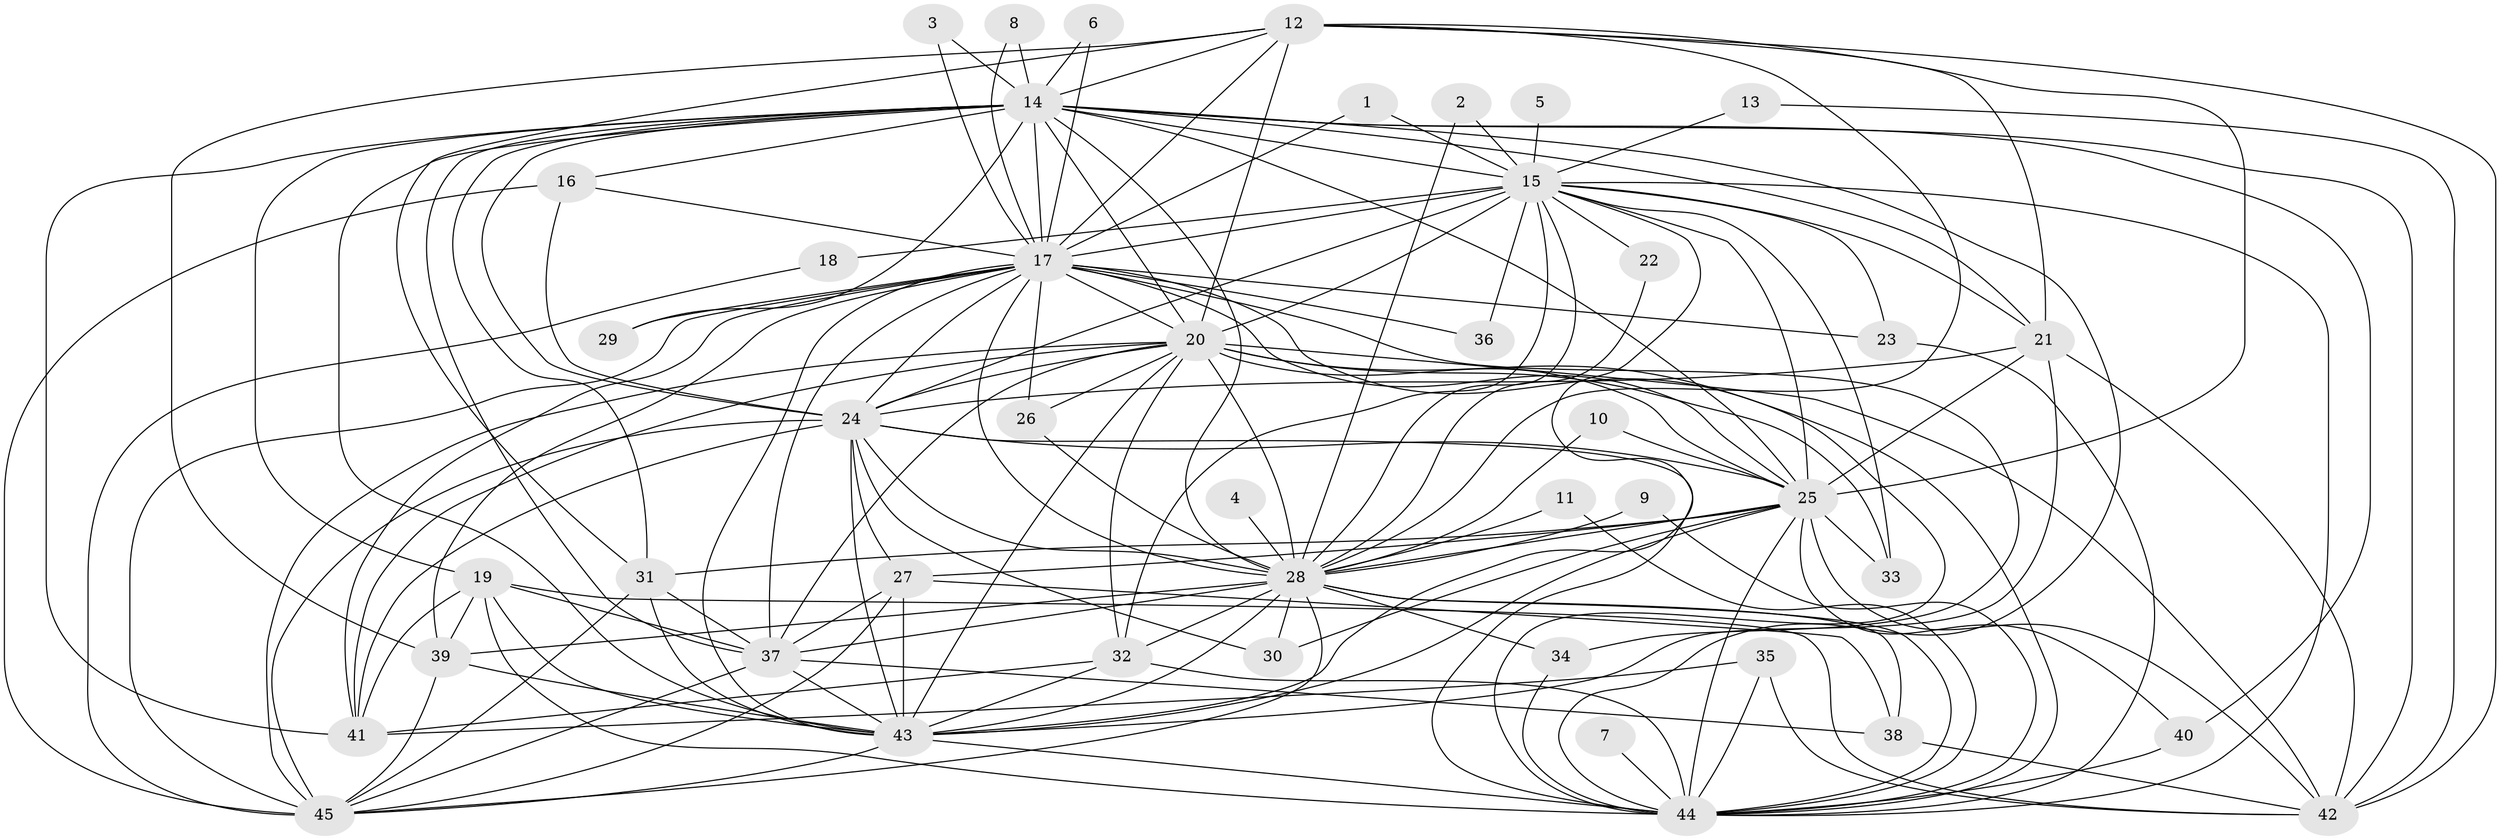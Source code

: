 // original degree distribution, {27: 0.02054794520547945, 34: 0.00684931506849315, 22: 0.00684931506849315, 21: 0.00684931506849315, 23: 0.02054794520547945, 32: 0.00684931506849315, 2: 0.6301369863013698, 4: 0.0547945205479452, 3: 0.136986301369863, 9: 0.0136986301369863, 10: 0.00684931506849315, 5: 0.0547945205479452, 7: 0.00684931506849315, 6: 0.0273972602739726}
// Generated by graph-tools (version 1.1) at 2025/36/03/04/25 23:36:16]
// undirected, 45 vertices, 154 edges
graph export_dot {
  node [color=gray90,style=filled];
  1;
  2;
  3;
  4;
  5;
  6;
  7;
  8;
  9;
  10;
  11;
  12;
  13;
  14;
  15;
  16;
  17;
  18;
  19;
  20;
  21;
  22;
  23;
  24;
  25;
  26;
  27;
  28;
  29;
  30;
  31;
  32;
  33;
  34;
  35;
  36;
  37;
  38;
  39;
  40;
  41;
  42;
  43;
  44;
  45;
  1 -- 15 [weight=1.0];
  1 -- 17 [weight=1.0];
  2 -- 15 [weight=1.0];
  2 -- 28 [weight=1.0];
  3 -- 14 [weight=1.0];
  3 -- 17 [weight=1.0];
  4 -- 28 [weight=1.0];
  5 -- 15 [weight=1.0];
  6 -- 14 [weight=1.0];
  6 -- 17 [weight=1.0];
  7 -- 44 [weight=1.0];
  8 -- 14 [weight=2.0];
  8 -- 17 [weight=1.0];
  9 -- 28 [weight=1.0];
  9 -- 44 [weight=1.0];
  10 -- 25 [weight=1.0];
  10 -- 28 [weight=1.0];
  11 -- 28 [weight=1.0];
  11 -- 44 [weight=1.0];
  12 -- 14 [weight=1.0];
  12 -- 17 [weight=1.0];
  12 -- 20 [weight=2.0];
  12 -- 21 [weight=1.0];
  12 -- 25 [weight=2.0];
  12 -- 28 [weight=1.0];
  12 -- 31 [weight=1.0];
  12 -- 39 [weight=1.0];
  12 -- 42 [weight=1.0];
  13 -- 15 [weight=1.0];
  13 -- 42 [weight=1.0];
  14 -- 15 [weight=1.0];
  14 -- 16 [weight=1.0];
  14 -- 17 [weight=4.0];
  14 -- 19 [weight=2.0];
  14 -- 20 [weight=2.0];
  14 -- 21 [weight=1.0];
  14 -- 24 [weight=2.0];
  14 -- 25 [weight=1.0];
  14 -- 28 [weight=1.0];
  14 -- 29 [weight=1.0];
  14 -- 31 [weight=1.0];
  14 -- 37 [weight=1.0];
  14 -- 40 [weight=1.0];
  14 -- 41 [weight=1.0];
  14 -- 42 [weight=1.0];
  14 -- 43 [weight=3.0];
  14 -- 44 [weight=2.0];
  15 -- 17 [weight=3.0];
  15 -- 18 [weight=3.0];
  15 -- 20 [weight=2.0];
  15 -- 21 [weight=1.0];
  15 -- 22 [weight=1.0];
  15 -- 23 [weight=1.0];
  15 -- 24 [weight=1.0];
  15 -- 25 [weight=2.0];
  15 -- 28 [weight=1.0];
  15 -- 32 [weight=1.0];
  15 -- 33 [weight=1.0];
  15 -- 36 [weight=1.0];
  15 -- 43 [weight=2.0];
  15 -- 44 [weight=1.0];
  16 -- 17 [weight=1.0];
  16 -- 24 [weight=2.0];
  16 -- 45 [weight=1.0];
  17 -- 20 [weight=2.0];
  17 -- 23 [weight=1.0];
  17 -- 24 [weight=3.0];
  17 -- 25 [weight=3.0];
  17 -- 26 [weight=2.0];
  17 -- 28 [weight=2.0];
  17 -- 29 [weight=1.0];
  17 -- 34 [weight=2.0];
  17 -- 36 [weight=1.0];
  17 -- 37 [weight=1.0];
  17 -- 39 [weight=1.0];
  17 -- 41 [weight=1.0];
  17 -- 43 [weight=3.0];
  17 -- 44 [weight=3.0];
  17 -- 45 [weight=1.0];
  18 -- 45 [weight=1.0];
  19 -- 37 [weight=1.0];
  19 -- 39 [weight=1.0];
  19 -- 41 [weight=2.0];
  19 -- 42 [weight=1.0];
  19 -- 43 [weight=1.0];
  19 -- 44 [weight=1.0];
  20 -- 24 [weight=1.0];
  20 -- 25 [weight=4.0];
  20 -- 26 [weight=1.0];
  20 -- 28 [weight=4.0];
  20 -- 32 [weight=1.0];
  20 -- 33 [weight=1.0];
  20 -- 37 [weight=1.0];
  20 -- 41 [weight=1.0];
  20 -- 42 [weight=3.0];
  20 -- 43 [weight=2.0];
  20 -- 44 [weight=1.0];
  20 -- 45 [weight=1.0];
  21 -- 24 [weight=2.0];
  21 -- 25 [weight=1.0];
  21 -- 42 [weight=1.0];
  21 -- 43 [weight=1.0];
  22 -- 28 [weight=1.0];
  23 -- 44 [weight=1.0];
  24 -- 25 [weight=1.0];
  24 -- 27 [weight=1.0];
  24 -- 28 [weight=1.0];
  24 -- 30 [weight=2.0];
  24 -- 41 [weight=1.0];
  24 -- 43 [weight=1.0];
  24 -- 44 [weight=1.0];
  24 -- 45 [weight=2.0];
  25 -- 27 [weight=1.0];
  25 -- 28 [weight=3.0];
  25 -- 30 [weight=1.0];
  25 -- 31 [weight=1.0];
  25 -- 33 [weight=1.0];
  25 -- 40 [weight=1.0];
  25 -- 42 [weight=1.0];
  25 -- 43 [weight=1.0];
  25 -- 44 [weight=2.0];
  26 -- 28 [weight=1.0];
  27 -- 37 [weight=1.0];
  27 -- 38 [weight=1.0];
  27 -- 43 [weight=1.0];
  27 -- 45 [weight=1.0];
  28 -- 30 [weight=2.0];
  28 -- 32 [weight=1.0];
  28 -- 34 [weight=1.0];
  28 -- 37 [weight=1.0];
  28 -- 38 [weight=1.0];
  28 -- 39 [weight=2.0];
  28 -- 43 [weight=3.0];
  28 -- 44 [weight=1.0];
  28 -- 45 [weight=1.0];
  31 -- 37 [weight=1.0];
  31 -- 43 [weight=1.0];
  31 -- 45 [weight=1.0];
  32 -- 41 [weight=1.0];
  32 -- 43 [weight=1.0];
  32 -- 44 [weight=1.0];
  34 -- 44 [weight=1.0];
  35 -- 41 [weight=1.0];
  35 -- 42 [weight=1.0];
  35 -- 44 [weight=1.0];
  37 -- 38 [weight=1.0];
  37 -- 43 [weight=1.0];
  37 -- 45 [weight=1.0];
  38 -- 42 [weight=1.0];
  39 -- 43 [weight=1.0];
  39 -- 45 [weight=1.0];
  40 -- 44 [weight=2.0];
  43 -- 44 [weight=1.0];
  43 -- 45 [weight=1.0];
}
